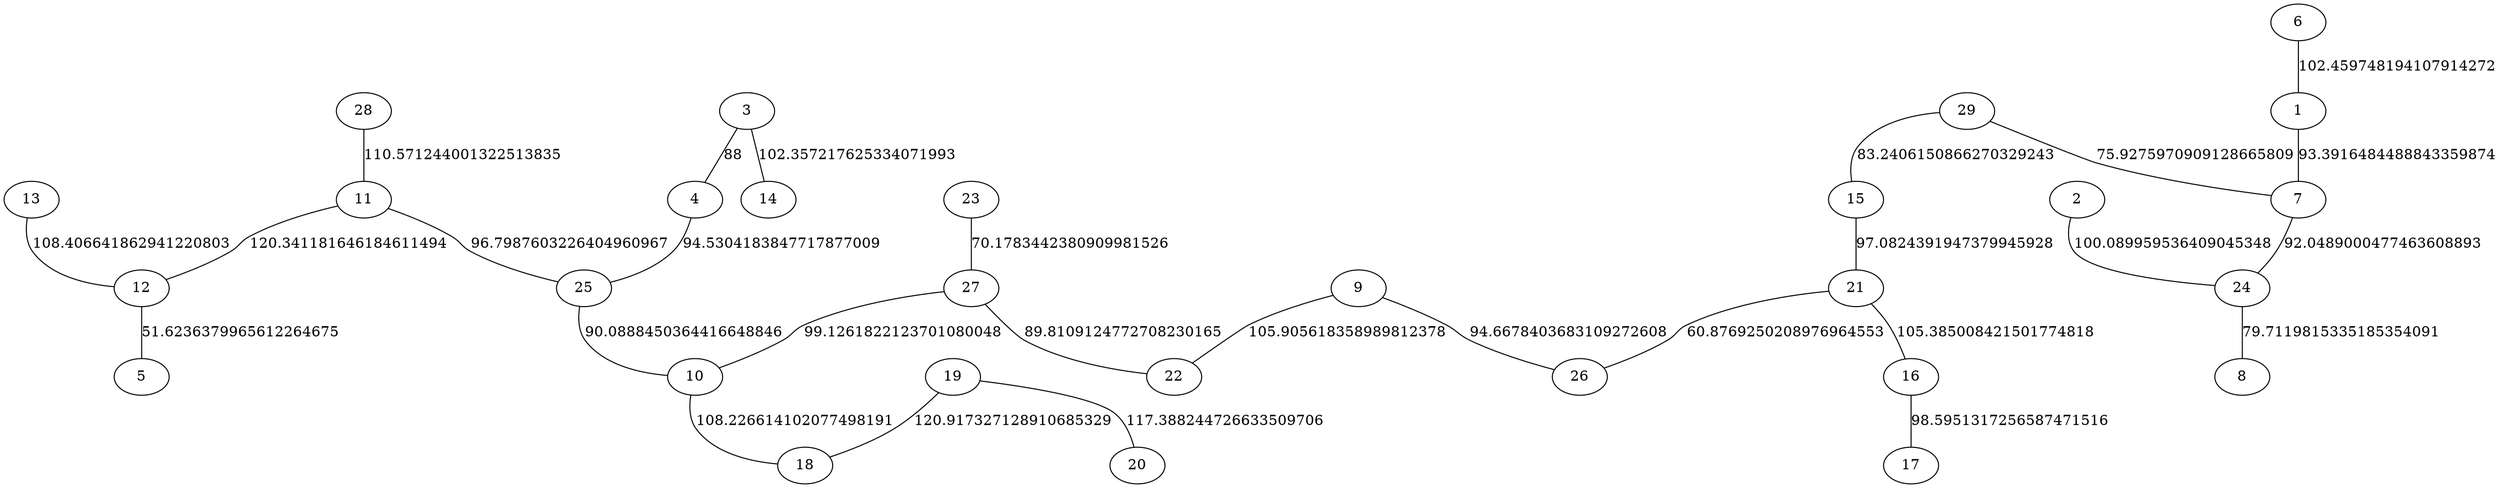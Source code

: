 graph {
"12" -- "5" [label="51.6236379965612264675"]
"21" -- "26" [label="60.8769250208976964553"]
"23" -- "27" [label="70.1783442380909981526"]
"29" -- "7" [label="75.9275970909128665809"]
"24" -- "8" [label="79.7119815335185354091"]
"29" -- "15" [label="83.2406150866270329243"]
"3" -- "4" [label="88"]
"27" -- "22" [label="89.8109124772708230165"]
"25" -- "10" [label="90.0888450364416648846"]
"7" -- "24" [label="92.0489000477463608893"]
"1" -- "7" [label="93.3916484488843359874"]
"4" -- "25" [label="94.5304183847717877009"]
"9" -- "26" [label="94.6678403683109272608"]
"11" -- "25" [label="96.7987603226404960967"]
"15" -- "21" [label="97.0824391947379945928"]
"16" -- "17" [label="98.5951317256587471516"]
"27" -- "10" [label="99.1261822123701080048"]
"2" -- "24" [label="100.089959536409045348"]
"3" -- "14" [label="102.357217625334071993"]
"6" -- "1" [label="102.459748194107914272"]
"21" -- "16" [label="105.385008421501774818"]
"9" -- "22" [label="105.905618358989812378"]
"10" -- "18" [label="108.226614102077498191"]
"13" -- "12" [label="108.406641862941220803"]
"28" -- "11" [label="110.571244001322513835"]
"19" -- "20" [label="117.388244726633509706"]
"11" -- "12" [label="120.341181646184611494"]
"19" -- "18" [label="120.917327128910685329"]
}